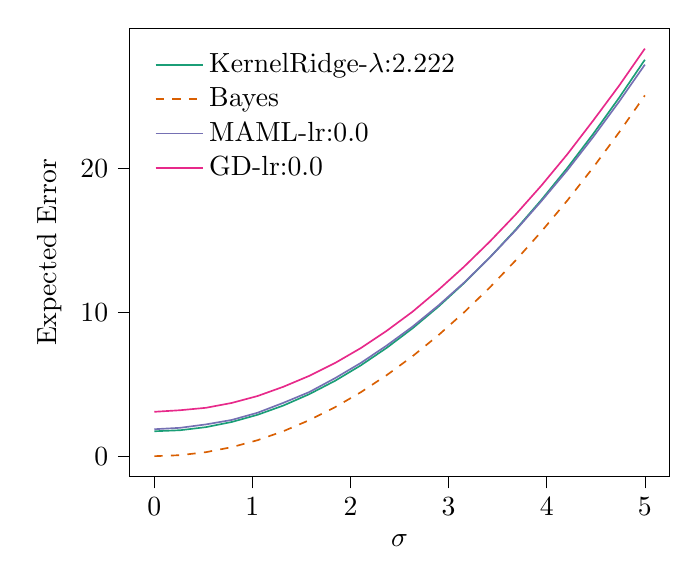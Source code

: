% This file was created with tikzplotlib v0.10.1.
\begin{tikzpicture}

\definecolor{chocolate217952}{RGB}{217,95,2}
\definecolor{darkcyan27158119}{RGB}{27,158,119}
\definecolor{darkgray176}{RGB}{176,176,176}
\definecolor{deeppink23141138}{RGB}{231,41,138}
\definecolor{lightslategray117112179}{RGB}{117,112,179}

\begin{axis}[
legend cell align={left},
legend style={
  fill opacity=0.8,
  draw opacity=1,
  text opacity=1,
  at={(0.03,0.97)},
  anchor=north west,
  draw=none
},
tick align=outside,
tick pos=left,
x grid style={darkgray176},
xlabel={\(\displaystyle \sigma\)},
xmin=-0.25, xmax=5.25,
xtick style={color=black},
y grid style={darkgray176},
ylabel={Expected Error},
ymin=-1.415, ymax=29.718,
ytick style={color=black}
]
\addplot [semithick, darkcyan27158119]
table {%
0 1.73
0.263 1.802
0.526 2.016
0.789 2.374
1.053 2.874
1.316 3.517
1.579 4.303
1.842 5.232
2.105 6.305
2.368 7.519
2.632 8.877
2.895 10.378
3.158 12.022
3.421 13.809
3.684 15.738
3.947 17.811
4.211 20.026
4.474 22.384
4.737 24.886
5 27.53
};
\addlegendentry{KernelRidge-$\lambda$:2.222}
\addplot [semithick, chocolate217952, dashed]
table {%
0 0
0.263 0.069
0.526 0.278
0.789 0.625
1.053 1.11
1.316 1.735
1.579 2.498
1.842 3.4
2.105 4.441
2.368 5.621
2.632 6.939
2.895 8.397
3.158 9.993
3.421 11.727
3.684 13.601
3.947 15.613
4.211 17.765
4.474 20.054
4.737 22.483
5 25.051
};
\addlegendentry{Bayes}
\addplot [semithick, lightslategray117112179]
table {%
0 1.872
0.263 1.97
0.526 2.206
0.789 2.515
1.053 3.018
1.316 3.706
1.579 4.451
1.842 5.415
2.105 6.475
2.368 7.68
2.632 8.995
2.895 10.46
3.158 12.055
3.421 13.809
3.684 15.691
3.947 17.725
4.211 19.868
4.474 22.174
4.737 24.616
5 27.19
};
\addlegendentry{MAML-lr:0.0}
\addplot [semithick, deeppink23141138]
table {%
0 3.081
0.263 3.191
0.526 3.359
0.789 3.696
1.053 4.178
1.316 4.821
1.579 5.576
1.842 6.468
2.105 7.506
2.368 8.702
2.632 10.032
2.895 11.542
3.158 13.161
3.421 14.911
3.684 16.787
3.947 18.805
4.211 20.978
4.474 23.313
4.737 25.724
5 28.303
};
\addlegendentry{GD-lr:0.0}
\end{axis}

\end{tikzpicture}
